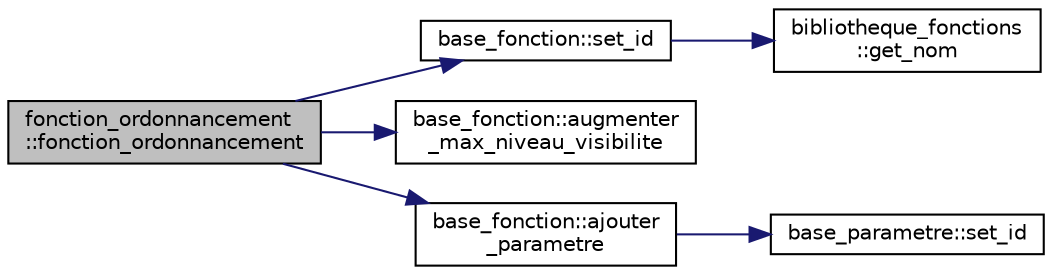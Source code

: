 digraph "fonction_ordonnancement::fonction_ordonnancement"
{
  edge [fontname="Helvetica",fontsize="10",labelfontname="Helvetica",labelfontsize="10"];
  node [fontname="Helvetica",fontsize="10",shape=record];
  rankdir="LR";
  Node0 [label="fonction_ordonnancement\l::fonction_ordonnancement",height=0.2,width=0.4,color="black", fillcolor="grey75", style="filled", fontcolor="black"];
  Node0 -> Node1 [color="midnightblue",fontsize="10",style="solid",fontname="Helvetica"];
  Node1 [label="base_fonction::set_id",height=0.2,width=0.4,color="black", fillcolor="white", style="filled",URL="$classbase__fonction.html#a4d7a7d067af71e0c5e9ec7d6188ac9d1",tooltip="Initialise l&#39;identifiant de la fonction. "];
  Node1 -> Node2 [color="midnightblue",fontsize="10",style="solid",fontname="Helvetica"];
  Node2 [label="bibliotheque_fonctions\l::get_nom",height=0.2,width=0.4,color="black", fillcolor="white", style="filled",URL="$classbibliotheque__fonctions.html#ac8c035960c49cdf0fe7437b82739154e",tooltip="Retourne le nom pour un type de fonction donné. "];
  Node0 -> Node3 [color="midnightblue",fontsize="10",style="solid",fontname="Helvetica"];
  Node3 [label="base_fonction::augmenter\l_max_niveau_visibilite",height=0.2,width=0.4,color="black", fillcolor="white", style="filled",URL="$classbase__fonction.html#a51c4b5f512a0ae9b12c5fe55806f57d8",tooltip="Augmente le niveau maximum de visibilité de la fonction. "];
  Node0 -> Node4 [color="midnightblue",fontsize="10",style="solid",fontname="Helvetica"];
  Node4 [label="base_fonction::ajouter\l_parametre",height=0.2,width=0.4,color="black", fillcolor="white", style="filled",URL="$classbase__fonction.html#a5ef0d28f9dba16d8fa2be040c7a2d7f4",tooltip="Ajoute un paramètre à la fonction. "];
  Node4 -> Node5 [color="midnightblue",fontsize="10",style="solid",fontname="Helvetica"];
  Node5 [label="base_parametre::set_id",height=0.2,width=0.4,color="black", fillcolor="white", style="filled",URL="$classbase__parametre.html#af2c6906b2dde9351168cada04b0f0037",tooltip="Initialise l&#39;identifiant du paramètre. "];
}
